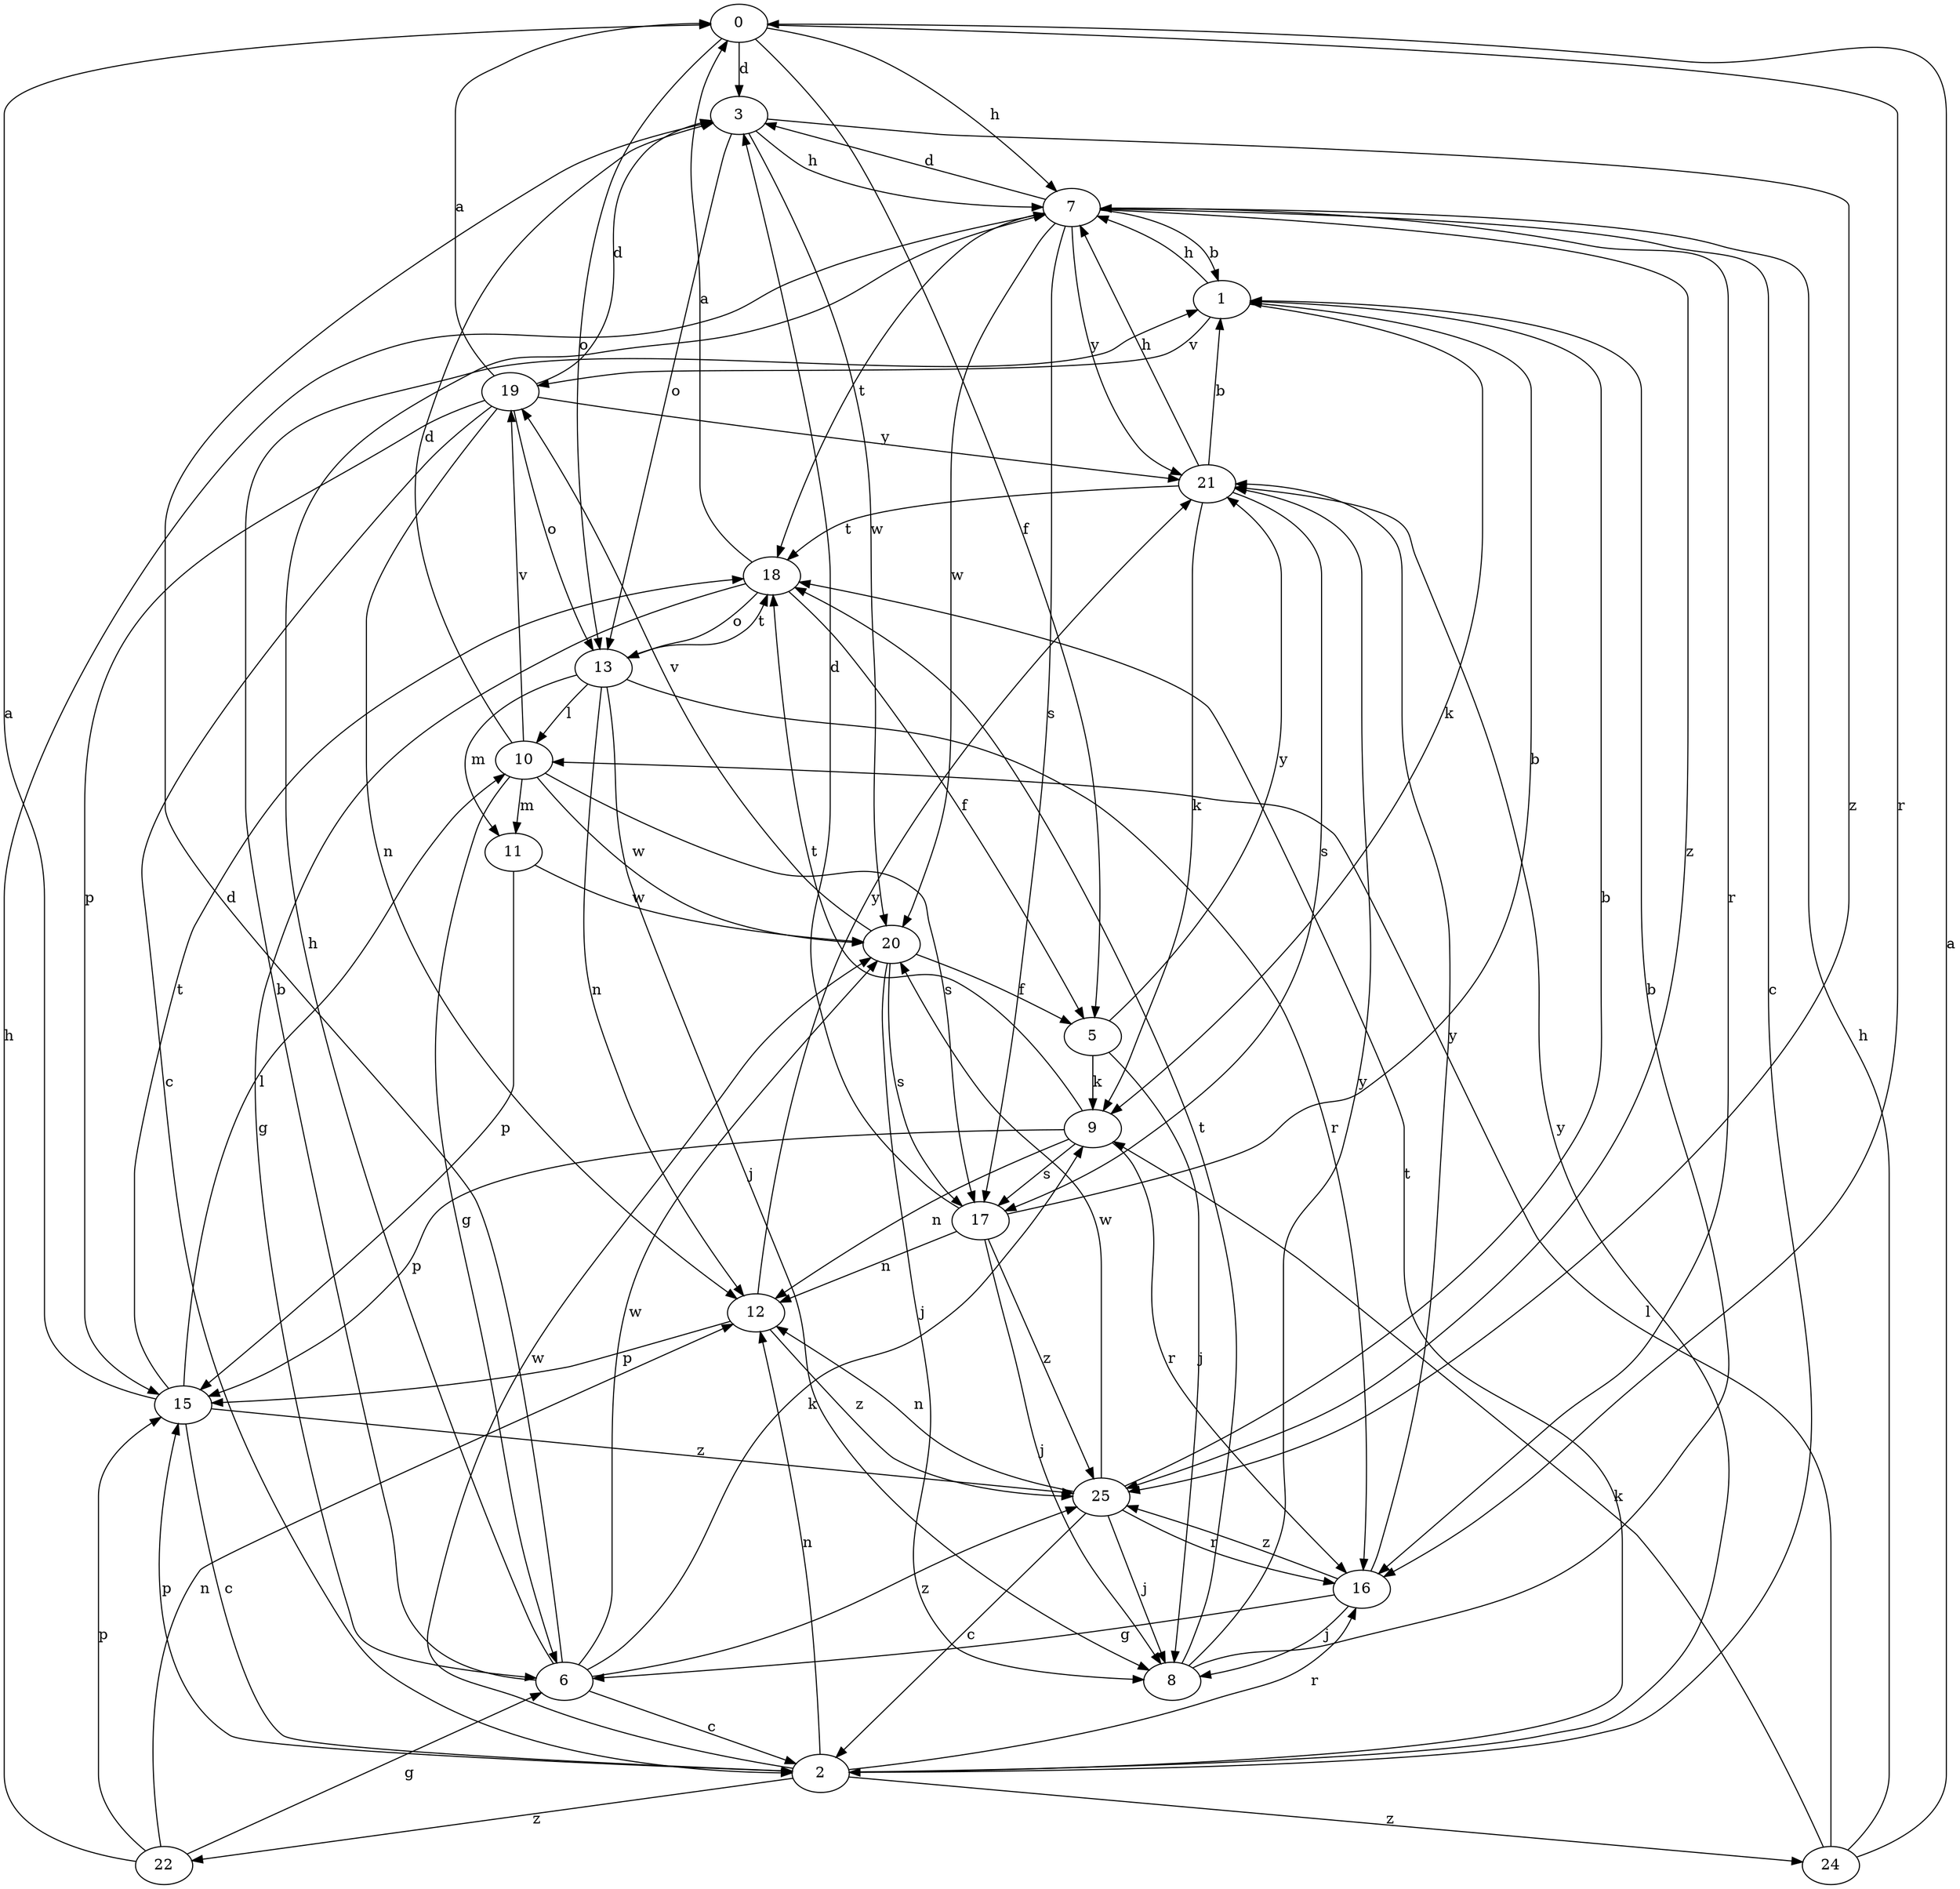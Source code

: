 strict digraph  {
0;
1;
2;
3;
5;
6;
7;
8;
9;
10;
11;
12;
13;
15;
16;
17;
18;
19;
20;
21;
22;
24;
25;
0 -> 3  [label=d];
0 -> 5  [label=f];
0 -> 7  [label=h];
0 -> 13  [label=o];
0 -> 16  [label=r];
1 -> 7  [label=h];
1 -> 9  [label=k];
1 -> 19  [label=v];
2 -> 12  [label=n];
2 -> 15  [label=p];
2 -> 16  [label=r];
2 -> 18  [label=t];
2 -> 20  [label=w];
2 -> 21  [label=y];
2 -> 22  [label=z];
2 -> 24  [label=z];
3 -> 7  [label=h];
3 -> 13  [label=o];
3 -> 20  [label=w];
3 -> 25  [label=z];
5 -> 8  [label=j];
5 -> 9  [label=k];
5 -> 21  [label=y];
6 -> 1  [label=b];
6 -> 2  [label=c];
6 -> 3  [label=d];
6 -> 7  [label=h];
6 -> 9  [label=k];
6 -> 20  [label=w];
6 -> 25  [label=z];
7 -> 1  [label=b];
7 -> 2  [label=c];
7 -> 3  [label=d];
7 -> 16  [label=r];
7 -> 17  [label=s];
7 -> 18  [label=t];
7 -> 20  [label=w];
7 -> 21  [label=y];
7 -> 25  [label=z];
8 -> 1  [label=b];
8 -> 18  [label=t];
8 -> 21  [label=y];
9 -> 12  [label=n];
9 -> 15  [label=p];
9 -> 16  [label=r];
9 -> 17  [label=s];
9 -> 18  [label=t];
10 -> 3  [label=d];
10 -> 6  [label=g];
10 -> 11  [label=m];
10 -> 17  [label=s];
10 -> 19  [label=v];
10 -> 20  [label=w];
11 -> 15  [label=p];
11 -> 20  [label=w];
12 -> 15  [label=p];
12 -> 21  [label=y];
12 -> 25  [label=z];
13 -> 8  [label=j];
13 -> 10  [label=l];
13 -> 11  [label=m];
13 -> 12  [label=n];
13 -> 16  [label=r];
13 -> 18  [label=t];
15 -> 0  [label=a];
15 -> 2  [label=c];
15 -> 10  [label=l];
15 -> 18  [label=t];
15 -> 25  [label=z];
16 -> 6  [label=g];
16 -> 8  [label=j];
16 -> 21  [label=y];
16 -> 25  [label=z];
17 -> 1  [label=b];
17 -> 3  [label=d];
17 -> 8  [label=j];
17 -> 12  [label=n];
17 -> 25  [label=z];
18 -> 0  [label=a];
18 -> 5  [label=f];
18 -> 6  [label=g];
18 -> 13  [label=o];
19 -> 0  [label=a];
19 -> 2  [label=c];
19 -> 3  [label=d];
19 -> 12  [label=n];
19 -> 13  [label=o];
19 -> 15  [label=p];
19 -> 21  [label=y];
20 -> 5  [label=f];
20 -> 8  [label=j];
20 -> 17  [label=s];
20 -> 19  [label=v];
21 -> 1  [label=b];
21 -> 7  [label=h];
21 -> 9  [label=k];
21 -> 17  [label=s];
21 -> 18  [label=t];
22 -> 6  [label=g];
22 -> 7  [label=h];
22 -> 12  [label=n];
22 -> 15  [label=p];
24 -> 0  [label=a];
24 -> 7  [label=h];
24 -> 9  [label=k];
24 -> 10  [label=l];
25 -> 1  [label=b];
25 -> 2  [label=c];
25 -> 8  [label=j];
25 -> 12  [label=n];
25 -> 16  [label=r];
25 -> 20  [label=w];
}
